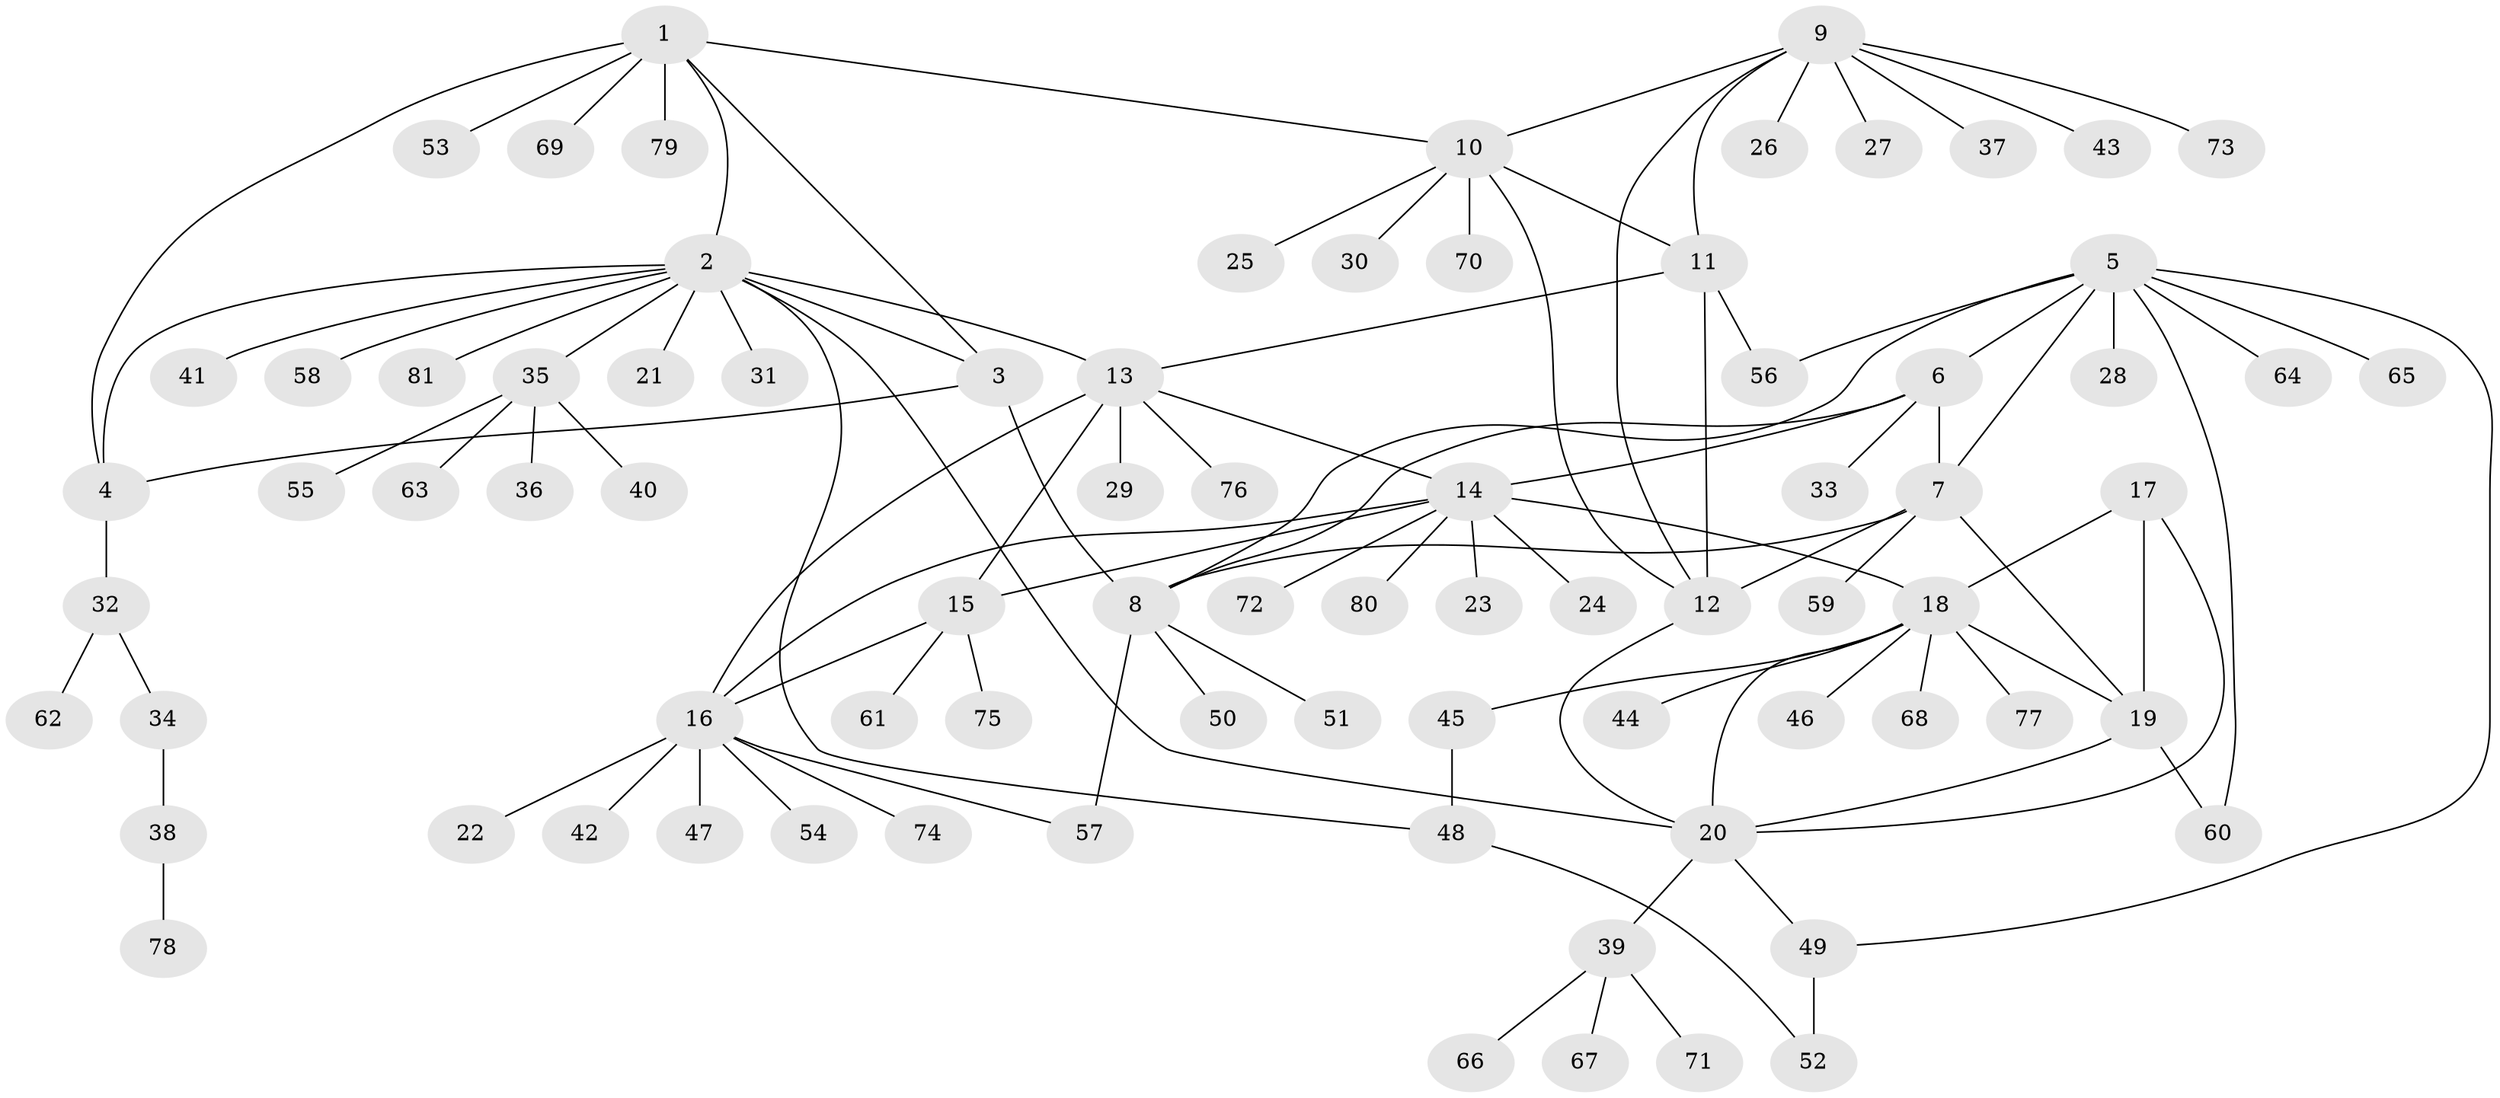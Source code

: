// coarse degree distribution, {5: 0.047619047619047616, 15: 0.015873015873015872, 4: 0.07936507936507936, 8: 0.031746031746031744, 6: 0.015873015873015872, 11: 0.015873015873015872, 7: 0.047619047619047616, 1: 0.6190476190476191, 2: 0.07936507936507936, 3: 0.047619047619047616}
// Generated by graph-tools (version 1.1) at 2025/42/03/06/25 10:42:10]
// undirected, 81 vertices, 107 edges
graph export_dot {
graph [start="1"]
  node [color=gray90,style=filled];
  1;
  2;
  3;
  4;
  5;
  6;
  7;
  8;
  9;
  10;
  11;
  12;
  13;
  14;
  15;
  16;
  17;
  18;
  19;
  20;
  21;
  22;
  23;
  24;
  25;
  26;
  27;
  28;
  29;
  30;
  31;
  32;
  33;
  34;
  35;
  36;
  37;
  38;
  39;
  40;
  41;
  42;
  43;
  44;
  45;
  46;
  47;
  48;
  49;
  50;
  51;
  52;
  53;
  54;
  55;
  56;
  57;
  58;
  59;
  60;
  61;
  62;
  63;
  64;
  65;
  66;
  67;
  68;
  69;
  70;
  71;
  72;
  73;
  74;
  75;
  76;
  77;
  78;
  79;
  80;
  81;
  1 -- 2;
  1 -- 3;
  1 -- 4;
  1 -- 10;
  1 -- 53;
  1 -- 69;
  1 -- 79;
  2 -- 3;
  2 -- 4;
  2 -- 13;
  2 -- 20;
  2 -- 21;
  2 -- 31;
  2 -- 35;
  2 -- 41;
  2 -- 48;
  2 -- 58;
  2 -- 81;
  3 -- 4;
  3 -- 8;
  4 -- 32;
  5 -- 6;
  5 -- 7;
  5 -- 8;
  5 -- 28;
  5 -- 49;
  5 -- 56;
  5 -- 60;
  5 -- 64;
  5 -- 65;
  6 -- 7;
  6 -- 8;
  6 -- 14;
  6 -- 33;
  7 -- 8;
  7 -- 12;
  7 -- 19;
  7 -- 59;
  8 -- 50;
  8 -- 51;
  8 -- 57;
  9 -- 10;
  9 -- 11;
  9 -- 12;
  9 -- 26;
  9 -- 27;
  9 -- 37;
  9 -- 43;
  9 -- 73;
  10 -- 11;
  10 -- 12;
  10 -- 25;
  10 -- 30;
  10 -- 70;
  11 -- 12;
  11 -- 13;
  11 -- 56;
  12 -- 20;
  13 -- 14;
  13 -- 15;
  13 -- 16;
  13 -- 29;
  13 -- 76;
  14 -- 15;
  14 -- 16;
  14 -- 18;
  14 -- 23;
  14 -- 24;
  14 -- 72;
  14 -- 80;
  15 -- 16;
  15 -- 61;
  15 -- 75;
  16 -- 22;
  16 -- 42;
  16 -- 47;
  16 -- 54;
  16 -- 57;
  16 -- 74;
  17 -- 18;
  17 -- 19;
  17 -- 20;
  18 -- 19;
  18 -- 20;
  18 -- 44;
  18 -- 45;
  18 -- 46;
  18 -- 68;
  18 -- 77;
  19 -- 20;
  19 -- 60;
  20 -- 39;
  20 -- 49;
  32 -- 34;
  32 -- 62;
  34 -- 38;
  35 -- 36;
  35 -- 40;
  35 -- 55;
  35 -- 63;
  38 -- 78;
  39 -- 66;
  39 -- 67;
  39 -- 71;
  45 -- 48;
  48 -- 52;
  49 -- 52;
}

